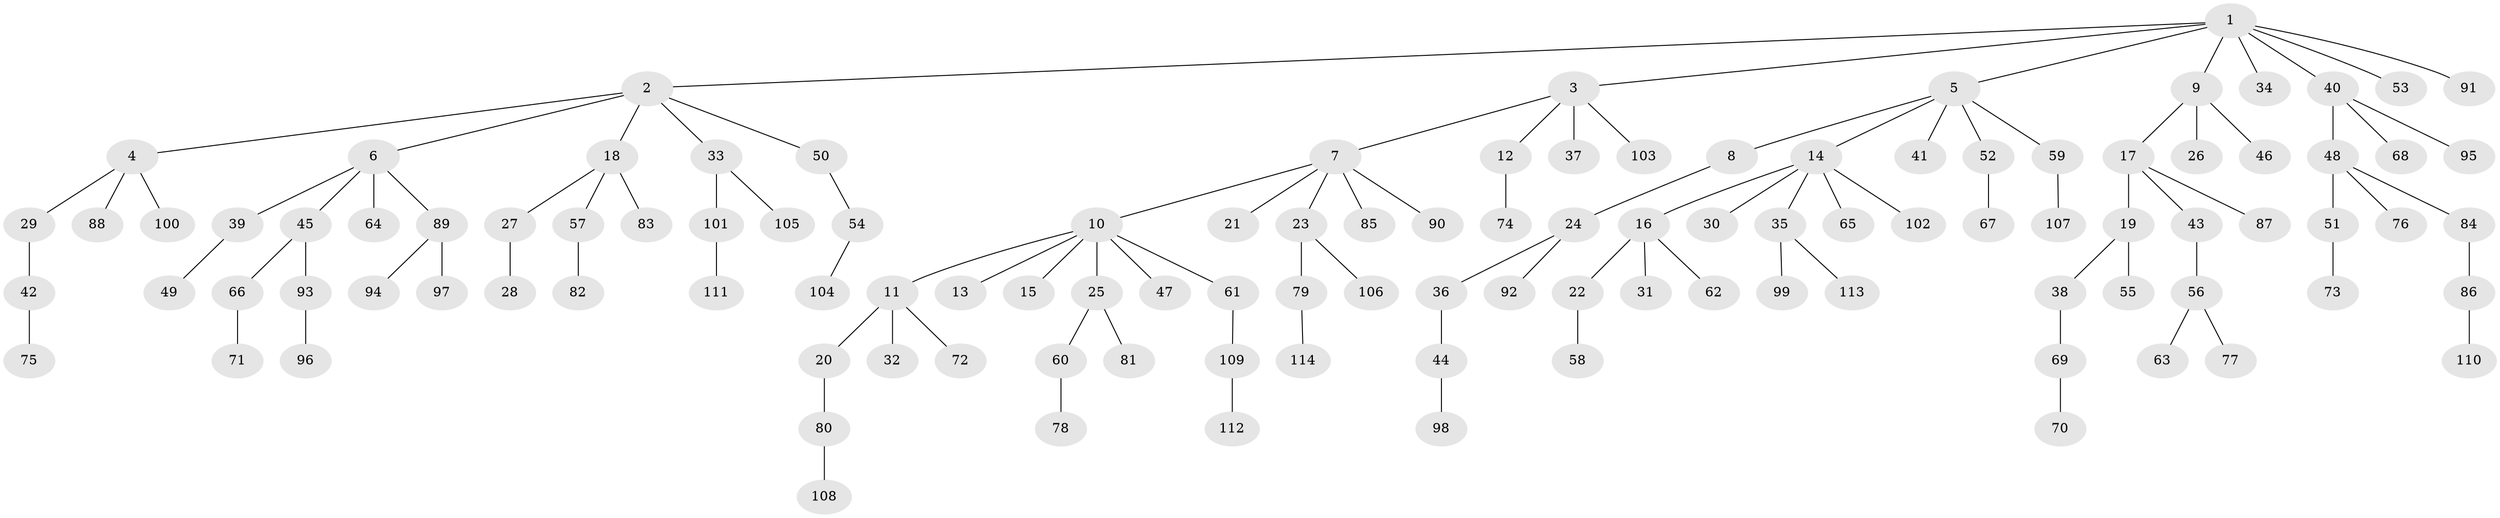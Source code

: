 // Generated by graph-tools (version 1.1) at 2025/15/03/09/25 04:15:22]
// undirected, 114 vertices, 113 edges
graph export_dot {
graph [start="1"]
  node [color=gray90,style=filled];
  1;
  2;
  3;
  4;
  5;
  6;
  7;
  8;
  9;
  10;
  11;
  12;
  13;
  14;
  15;
  16;
  17;
  18;
  19;
  20;
  21;
  22;
  23;
  24;
  25;
  26;
  27;
  28;
  29;
  30;
  31;
  32;
  33;
  34;
  35;
  36;
  37;
  38;
  39;
  40;
  41;
  42;
  43;
  44;
  45;
  46;
  47;
  48;
  49;
  50;
  51;
  52;
  53;
  54;
  55;
  56;
  57;
  58;
  59;
  60;
  61;
  62;
  63;
  64;
  65;
  66;
  67;
  68;
  69;
  70;
  71;
  72;
  73;
  74;
  75;
  76;
  77;
  78;
  79;
  80;
  81;
  82;
  83;
  84;
  85;
  86;
  87;
  88;
  89;
  90;
  91;
  92;
  93;
  94;
  95;
  96;
  97;
  98;
  99;
  100;
  101;
  102;
  103;
  104;
  105;
  106;
  107;
  108;
  109;
  110;
  111;
  112;
  113;
  114;
  1 -- 2;
  1 -- 3;
  1 -- 5;
  1 -- 9;
  1 -- 34;
  1 -- 40;
  1 -- 53;
  1 -- 91;
  2 -- 4;
  2 -- 6;
  2 -- 18;
  2 -- 33;
  2 -- 50;
  3 -- 7;
  3 -- 12;
  3 -- 37;
  3 -- 103;
  4 -- 29;
  4 -- 88;
  4 -- 100;
  5 -- 8;
  5 -- 14;
  5 -- 41;
  5 -- 52;
  5 -- 59;
  6 -- 39;
  6 -- 45;
  6 -- 64;
  6 -- 89;
  7 -- 10;
  7 -- 21;
  7 -- 23;
  7 -- 85;
  7 -- 90;
  8 -- 24;
  9 -- 17;
  9 -- 26;
  9 -- 46;
  10 -- 11;
  10 -- 13;
  10 -- 15;
  10 -- 25;
  10 -- 47;
  10 -- 61;
  11 -- 20;
  11 -- 32;
  11 -- 72;
  12 -- 74;
  14 -- 16;
  14 -- 30;
  14 -- 35;
  14 -- 65;
  14 -- 102;
  16 -- 22;
  16 -- 31;
  16 -- 62;
  17 -- 19;
  17 -- 43;
  17 -- 87;
  18 -- 27;
  18 -- 57;
  18 -- 83;
  19 -- 38;
  19 -- 55;
  20 -- 80;
  22 -- 58;
  23 -- 79;
  23 -- 106;
  24 -- 36;
  24 -- 92;
  25 -- 60;
  25 -- 81;
  27 -- 28;
  29 -- 42;
  33 -- 101;
  33 -- 105;
  35 -- 99;
  35 -- 113;
  36 -- 44;
  38 -- 69;
  39 -- 49;
  40 -- 48;
  40 -- 68;
  40 -- 95;
  42 -- 75;
  43 -- 56;
  44 -- 98;
  45 -- 66;
  45 -- 93;
  48 -- 51;
  48 -- 76;
  48 -- 84;
  50 -- 54;
  51 -- 73;
  52 -- 67;
  54 -- 104;
  56 -- 63;
  56 -- 77;
  57 -- 82;
  59 -- 107;
  60 -- 78;
  61 -- 109;
  66 -- 71;
  69 -- 70;
  79 -- 114;
  80 -- 108;
  84 -- 86;
  86 -- 110;
  89 -- 94;
  89 -- 97;
  93 -- 96;
  101 -- 111;
  109 -- 112;
}
